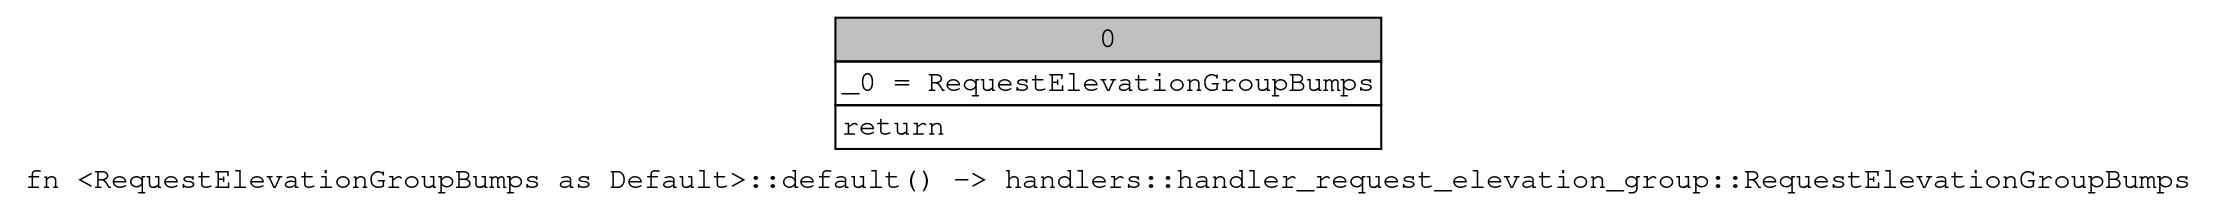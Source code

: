 digraph Mir_0_5521 {
    graph [fontname="Courier, monospace"];
    node [fontname="Courier, monospace"];
    edge [fontname="Courier, monospace"];
    label=<fn &lt;RequestElevationGroupBumps as Default&gt;::default() -&gt; handlers::handler_request_elevation_group::RequestElevationGroupBumps<br align="left"/>>;
    bb0__0_5521 [shape="none", label=<<table border="0" cellborder="1" cellspacing="0"><tr><td bgcolor="gray" align="center" colspan="1">0</td></tr><tr><td align="left" balign="left">_0 = RequestElevationGroupBumps<br/></td></tr><tr><td align="left">return</td></tr></table>>];
}
